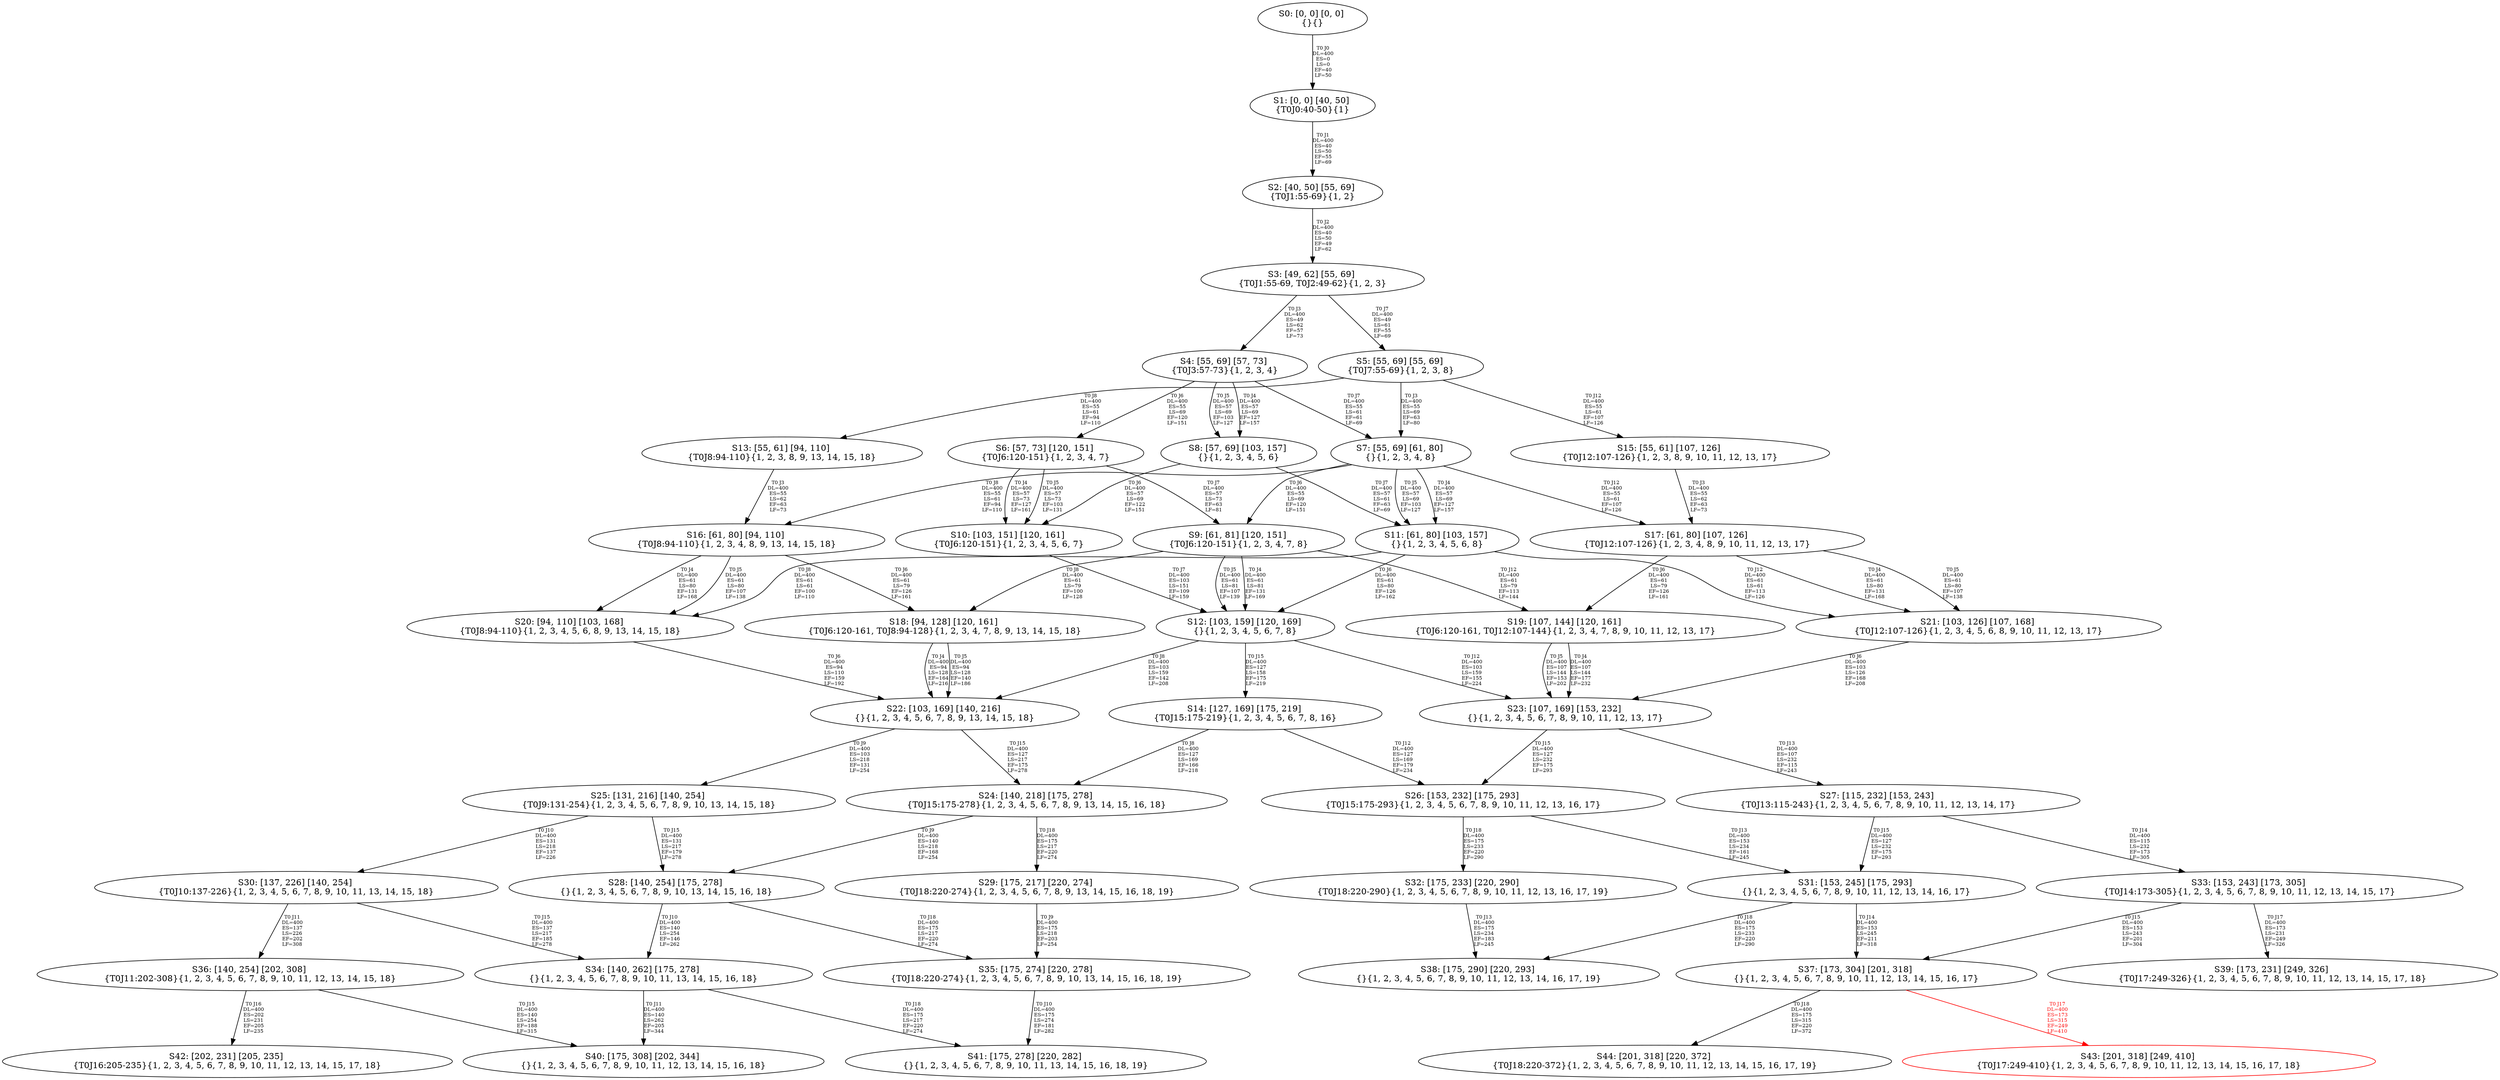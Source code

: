 digraph {
	S0[label="S0: [0, 0] [0, 0] \n{}{}"];
	S1[label="S1: [0, 0] [40, 50] \n{T0J0:40-50}{1}"];
	S2[label="S2: [40, 50] [55, 69] \n{T0J1:55-69}{1, 2}"];
	S3[label="S3: [49, 62] [55, 69] \n{T0J1:55-69, T0J2:49-62}{1, 2, 3}"];
	S4[label="S4: [55, 69] [57, 73] \n{T0J3:57-73}{1, 2, 3, 4}"];
	S5[label="S5: [55, 69] [55, 69] \n{T0J7:55-69}{1, 2, 3, 8}"];
	S6[label="S6: [57, 73] [120, 151] \n{T0J6:120-151}{1, 2, 3, 4, 7}"];
	S7[label="S7: [55, 69] [61, 80] \n{}{1, 2, 3, 4, 8}"];
	S8[label="S8: [57, 69] [103, 157] \n{}{1, 2, 3, 4, 5, 6}"];
	S9[label="S9: [61, 81] [120, 151] \n{T0J6:120-151}{1, 2, 3, 4, 7, 8}"];
	S10[label="S10: [103, 151] [120, 161] \n{T0J6:120-151}{1, 2, 3, 4, 5, 6, 7}"];
	S11[label="S11: [61, 80] [103, 157] \n{}{1, 2, 3, 4, 5, 6, 8}"];
	S12[label="S12: [103, 159] [120, 169] \n{}{1, 2, 3, 4, 5, 6, 7, 8}"];
	S13[label="S13: [55, 61] [94, 110] \n{T0J8:94-110}{1, 2, 3, 8, 9, 13, 14, 15, 18}"];
	S14[label="S14: [127, 169] [175, 219] \n{T0J15:175-219}{1, 2, 3, 4, 5, 6, 7, 8, 16}"];
	S15[label="S15: [55, 61] [107, 126] \n{T0J12:107-126}{1, 2, 3, 8, 9, 10, 11, 12, 13, 17}"];
	S16[label="S16: [61, 80] [94, 110] \n{T0J8:94-110}{1, 2, 3, 4, 8, 9, 13, 14, 15, 18}"];
	S17[label="S17: [61, 80] [107, 126] \n{T0J12:107-126}{1, 2, 3, 4, 8, 9, 10, 11, 12, 13, 17}"];
	S18[label="S18: [94, 128] [120, 161] \n{T0J6:120-161, T0J8:94-128}{1, 2, 3, 4, 7, 8, 9, 13, 14, 15, 18}"];
	S19[label="S19: [107, 144] [120, 161] \n{T0J6:120-161, T0J12:107-144}{1, 2, 3, 4, 7, 8, 9, 10, 11, 12, 13, 17}"];
	S20[label="S20: [94, 110] [103, 168] \n{T0J8:94-110}{1, 2, 3, 4, 5, 6, 8, 9, 13, 14, 15, 18}"];
	S21[label="S21: [103, 126] [107, 168] \n{T0J12:107-126}{1, 2, 3, 4, 5, 6, 8, 9, 10, 11, 12, 13, 17}"];
	S22[label="S22: [103, 169] [140, 216] \n{}{1, 2, 3, 4, 5, 6, 7, 8, 9, 13, 14, 15, 18}"];
	S23[label="S23: [107, 169] [153, 232] \n{}{1, 2, 3, 4, 5, 6, 7, 8, 9, 10, 11, 12, 13, 17}"];
	S24[label="S24: [140, 218] [175, 278] \n{T0J15:175-278}{1, 2, 3, 4, 5, 6, 7, 8, 9, 13, 14, 15, 16, 18}"];
	S25[label="S25: [131, 216] [140, 254] \n{T0J9:131-254}{1, 2, 3, 4, 5, 6, 7, 8, 9, 10, 13, 14, 15, 18}"];
	S26[label="S26: [153, 232] [175, 293] \n{T0J15:175-293}{1, 2, 3, 4, 5, 6, 7, 8, 9, 10, 11, 12, 13, 16, 17}"];
	S27[label="S27: [115, 232] [153, 243] \n{T0J13:115-243}{1, 2, 3, 4, 5, 6, 7, 8, 9, 10, 11, 12, 13, 14, 17}"];
	S28[label="S28: [140, 254] [175, 278] \n{}{1, 2, 3, 4, 5, 6, 7, 8, 9, 10, 13, 14, 15, 16, 18}"];
	S29[label="S29: [175, 217] [220, 274] \n{T0J18:220-274}{1, 2, 3, 4, 5, 6, 7, 8, 9, 13, 14, 15, 16, 18, 19}"];
	S30[label="S30: [137, 226] [140, 254] \n{T0J10:137-226}{1, 2, 3, 4, 5, 6, 7, 8, 9, 10, 11, 13, 14, 15, 18}"];
	S31[label="S31: [153, 245] [175, 293] \n{}{1, 2, 3, 4, 5, 6, 7, 8, 9, 10, 11, 12, 13, 14, 16, 17}"];
	S32[label="S32: [175, 233] [220, 290] \n{T0J18:220-290}{1, 2, 3, 4, 5, 6, 7, 8, 9, 10, 11, 12, 13, 16, 17, 19}"];
	S33[label="S33: [153, 243] [173, 305] \n{T0J14:173-305}{1, 2, 3, 4, 5, 6, 7, 8, 9, 10, 11, 12, 13, 14, 15, 17}"];
	S34[label="S34: [140, 262] [175, 278] \n{}{1, 2, 3, 4, 5, 6, 7, 8, 9, 10, 11, 13, 14, 15, 16, 18}"];
	S35[label="S35: [175, 274] [220, 278] \n{T0J18:220-274}{1, 2, 3, 4, 5, 6, 7, 8, 9, 10, 13, 14, 15, 16, 18, 19}"];
	S36[label="S36: [140, 254] [202, 308] \n{T0J11:202-308}{1, 2, 3, 4, 5, 6, 7, 8, 9, 10, 11, 12, 13, 14, 15, 18}"];
	S37[label="S37: [173, 304] [201, 318] \n{}{1, 2, 3, 4, 5, 6, 7, 8, 9, 10, 11, 12, 13, 14, 15, 16, 17}"];
	S38[label="S38: [175, 290] [220, 293] \n{}{1, 2, 3, 4, 5, 6, 7, 8, 9, 10, 11, 12, 13, 14, 16, 17, 19}"];
	S39[label="S39: [173, 231] [249, 326] \n{T0J17:249-326}{1, 2, 3, 4, 5, 6, 7, 8, 9, 10, 11, 12, 13, 14, 15, 17, 18}"];
	S40[label="S40: [175, 308] [202, 344] \n{}{1, 2, 3, 4, 5, 6, 7, 8, 9, 10, 11, 12, 13, 14, 15, 16, 18}"];
	S41[label="S41: [175, 278] [220, 282] \n{}{1, 2, 3, 4, 5, 6, 7, 8, 9, 10, 11, 13, 14, 15, 16, 18, 19}"];
	S42[label="S42: [202, 231] [205, 235] \n{T0J16:205-235}{1, 2, 3, 4, 5, 6, 7, 8, 9, 10, 11, 12, 13, 14, 15, 17, 18}"];
	S43[label="S43: [201, 318] [249, 410] \n{T0J17:249-410}{1, 2, 3, 4, 5, 6, 7, 8, 9, 10, 11, 12, 13, 14, 15, 16, 17, 18}"];
	S44[label="S44: [201, 318] [220, 372] \n{T0J18:220-372}{1, 2, 3, 4, 5, 6, 7, 8, 9, 10, 11, 12, 13, 14, 15, 16, 17, 19}"];
	S0 -> S1[label="T0 J0\nDL=400\nES=0\nLS=0\nEF=40\nLF=50",fontsize=8];
	S1 -> S2[label="T0 J1\nDL=400\nES=40\nLS=50\nEF=55\nLF=69",fontsize=8];
	S2 -> S3[label="T0 J2\nDL=400\nES=40\nLS=50\nEF=49\nLF=62",fontsize=8];
	S3 -> S4[label="T0 J3\nDL=400\nES=49\nLS=62\nEF=57\nLF=73",fontsize=8];
	S3 -> S5[label="T0 J7\nDL=400\nES=49\nLS=61\nEF=55\nLF=69",fontsize=8];
	S4 -> S8[label="T0 J4\nDL=400\nES=57\nLS=69\nEF=127\nLF=157",fontsize=8];
	S4 -> S8[label="T0 J5\nDL=400\nES=57\nLS=69\nEF=103\nLF=127",fontsize=8];
	S4 -> S6[label="T0 J6\nDL=400\nES=55\nLS=69\nEF=120\nLF=151",fontsize=8];
	S4 -> S7[label="T0 J7\nDL=400\nES=55\nLS=61\nEF=61\nLF=69",fontsize=8];
	S5 -> S7[label="T0 J3\nDL=400\nES=55\nLS=69\nEF=63\nLF=80",fontsize=8];
	S5 -> S13[label="T0 J8\nDL=400\nES=55\nLS=61\nEF=94\nLF=110",fontsize=8];
	S5 -> S15[label="T0 J12\nDL=400\nES=55\nLS=61\nEF=107\nLF=126",fontsize=8];
	S6 -> S10[label="T0 J4\nDL=400\nES=57\nLS=73\nEF=127\nLF=161",fontsize=8];
	S6 -> S10[label="T0 J5\nDL=400\nES=57\nLS=73\nEF=103\nLF=131",fontsize=8];
	S6 -> S9[label="T0 J7\nDL=400\nES=57\nLS=73\nEF=63\nLF=81",fontsize=8];
	S7 -> S11[label="T0 J4\nDL=400\nES=57\nLS=69\nEF=127\nLF=157",fontsize=8];
	S7 -> S11[label="T0 J5\nDL=400\nES=57\nLS=69\nEF=103\nLF=127",fontsize=8];
	S7 -> S9[label="T0 J6\nDL=400\nES=55\nLS=69\nEF=120\nLF=151",fontsize=8];
	S7 -> S16[label="T0 J8\nDL=400\nES=55\nLS=61\nEF=94\nLF=110",fontsize=8];
	S7 -> S17[label="T0 J12\nDL=400\nES=55\nLS=61\nEF=107\nLF=126",fontsize=8];
	S8 -> S10[label="T0 J6\nDL=400\nES=57\nLS=69\nEF=122\nLF=151",fontsize=8];
	S8 -> S11[label="T0 J7\nDL=400\nES=57\nLS=61\nEF=63\nLF=69",fontsize=8];
	S9 -> S12[label="T0 J4\nDL=400\nES=61\nLS=81\nEF=131\nLF=169",fontsize=8];
	S9 -> S12[label="T0 J5\nDL=400\nES=61\nLS=81\nEF=107\nLF=139",fontsize=8];
	S9 -> S18[label="T0 J8\nDL=400\nES=61\nLS=79\nEF=100\nLF=128",fontsize=8];
	S9 -> S19[label="T0 J12\nDL=400\nES=61\nLS=79\nEF=113\nLF=144",fontsize=8];
	S10 -> S12[label="T0 J7\nDL=400\nES=103\nLS=151\nEF=109\nLF=159",fontsize=8];
	S11 -> S12[label="T0 J6\nDL=400\nES=61\nLS=80\nEF=126\nLF=162",fontsize=8];
	S11 -> S20[label="T0 J8\nDL=400\nES=61\nLS=61\nEF=100\nLF=110",fontsize=8];
	S11 -> S21[label="T0 J12\nDL=400\nES=61\nLS=61\nEF=113\nLF=126",fontsize=8];
	S12 -> S22[label="T0 J8\nDL=400\nES=103\nLS=159\nEF=142\nLF=208",fontsize=8];
	S12 -> S23[label="T0 J12\nDL=400\nES=103\nLS=159\nEF=155\nLF=224",fontsize=8];
	S12 -> S14[label="T0 J15\nDL=400\nES=127\nLS=158\nEF=175\nLF=219",fontsize=8];
	S13 -> S16[label="T0 J3\nDL=400\nES=55\nLS=62\nEF=63\nLF=73",fontsize=8];
	S14 -> S24[label="T0 J8\nDL=400\nES=127\nLS=169\nEF=166\nLF=218",fontsize=8];
	S14 -> S26[label="T0 J12\nDL=400\nES=127\nLS=169\nEF=179\nLF=234",fontsize=8];
	S15 -> S17[label="T0 J3\nDL=400\nES=55\nLS=62\nEF=63\nLF=73",fontsize=8];
	S16 -> S20[label="T0 J4\nDL=400\nES=61\nLS=80\nEF=131\nLF=168",fontsize=8];
	S16 -> S20[label="T0 J5\nDL=400\nES=61\nLS=80\nEF=107\nLF=138",fontsize=8];
	S16 -> S18[label="T0 J6\nDL=400\nES=61\nLS=79\nEF=126\nLF=161",fontsize=8];
	S17 -> S21[label="T0 J4\nDL=400\nES=61\nLS=80\nEF=131\nLF=168",fontsize=8];
	S17 -> S21[label="T0 J5\nDL=400\nES=61\nLS=80\nEF=107\nLF=138",fontsize=8];
	S17 -> S19[label="T0 J6\nDL=400\nES=61\nLS=79\nEF=126\nLF=161",fontsize=8];
	S18 -> S22[label="T0 J4\nDL=400\nES=94\nLS=128\nEF=164\nLF=216",fontsize=8];
	S18 -> S22[label="T0 J5\nDL=400\nES=94\nLS=128\nEF=140\nLF=186",fontsize=8];
	S19 -> S23[label="T0 J4\nDL=400\nES=107\nLS=144\nEF=177\nLF=232",fontsize=8];
	S19 -> S23[label="T0 J5\nDL=400\nES=107\nLS=144\nEF=153\nLF=202",fontsize=8];
	S20 -> S22[label="T0 J6\nDL=400\nES=94\nLS=110\nEF=159\nLF=192",fontsize=8];
	S21 -> S23[label="T0 J6\nDL=400\nES=103\nLS=126\nEF=168\nLF=208",fontsize=8];
	S22 -> S25[label="T0 J9\nDL=400\nES=103\nLS=218\nEF=131\nLF=254",fontsize=8];
	S22 -> S24[label="T0 J15\nDL=400\nES=127\nLS=217\nEF=175\nLF=278",fontsize=8];
	S23 -> S27[label="T0 J13\nDL=400\nES=107\nLS=232\nEF=115\nLF=243",fontsize=8];
	S23 -> S26[label="T0 J15\nDL=400\nES=127\nLS=232\nEF=175\nLF=293",fontsize=8];
	S24 -> S28[label="T0 J9\nDL=400\nES=140\nLS=218\nEF=168\nLF=254",fontsize=8];
	S24 -> S29[label="T0 J18\nDL=400\nES=175\nLS=217\nEF=220\nLF=274",fontsize=8];
	S25 -> S30[label="T0 J10\nDL=400\nES=131\nLS=218\nEF=137\nLF=226",fontsize=8];
	S25 -> S28[label="T0 J15\nDL=400\nES=131\nLS=217\nEF=179\nLF=278",fontsize=8];
	S26 -> S31[label="T0 J13\nDL=400\nES=153\nLS=234\nEF=161\nLF=245",fontsize=8];
	S26 -> S32[label="T0 J18\nDL=400\nES=175\nLS=233\nEF=220\nLF=290",fontsize=8];
	S27 -> S33[label="T0 J14\nDL=400\nES=115\nLS=232\nEF=173\nLF=305",fontsize=8];
	S27 -> S31[label="T0 J15\nDL=400\nES=127\nLS=232\nEF=175\nLF=293",fontsize=8];
	S28 -> S34[label="T0 J10\nDL=400\nES=140\nLS=254\nEF=146\nLF=262",fontsize=8];
	S28 -> S35[label="T0 J18\nDL=400\nES=175\nLS=217\nEF=220\nLF=274",fontsize=8];
	S29 -> S35[label="T0 J9\nDL=400\nES=175\nLS=218\nEF=203\nLF=254",fontsize=8];
	S30 -> S36[label="T0 J11\nDL=400\nES=137\nLS=226\nEF=202\nLF=308",fontsize=8];
	S30 -> S34[label="T0 J15\nDL=400\nES=137\nLS=217\nEF=185\nLF=278",fontsize=8];
	S31 -> S37[label="T0 J14\nDL=400\nES=153\nLS=245\nEF=211\nLF=318",fontsize=8];
	S31 -> S38[label="T0 J18\nDL=400\nES=175\nLS=233\nEF=220\nLF=290",fontsize=8];
	S32 -> S38[label="T0 J13\nDL=400\nES=175\nLS=234\nEF=183\nLF=245",fontsize=8];
	S33 -> S37[label="T0 J15\nDL=400\nES=153\nLS=243\nEF=201\nLF=304",fontsize=8];
	S33 -> S39[label="T0 J17\nDL=400\nES=173\nLS=231\nEF=249\nLF=326",fontsize=8];
	S34 -> S40[label="T0 J11\nDL=400\nES=140\nLS=262\nEF=205\nLF=344",fontsize=8];
	S34 -> S41[label="T0 J18\nDL=400\nES=175\nLS=217\nEF=220\nLF=274",fontsize=8];
	S35 -> S41[label="T0 J10\nDL=400\nES=175\nLS=274\nEF=181\nLF=282",fontsize=8];
	S36 -> S40[label="T0 J15\nDL=400\nES=140\nLS=254\nEF=188\nLF=315",fontsize=8];
	S36 -> S42[label="T0 J16\nDL=400\nES=202\nLS=231\nEF=205\nLF=235",fontsize=8];
	S37 -> S43[label="T0 J17\nDL=400\nES=173\nLS=315\nEF=249\nLF=410",color=Red,fontcolor=Red,fontsize=8];
S43[color=Red];
	S37 -> S44[label="T0 J18\nDL=400\nES=175\nLS=315\nEF=220\nLF=372",fontsize=8];
}
